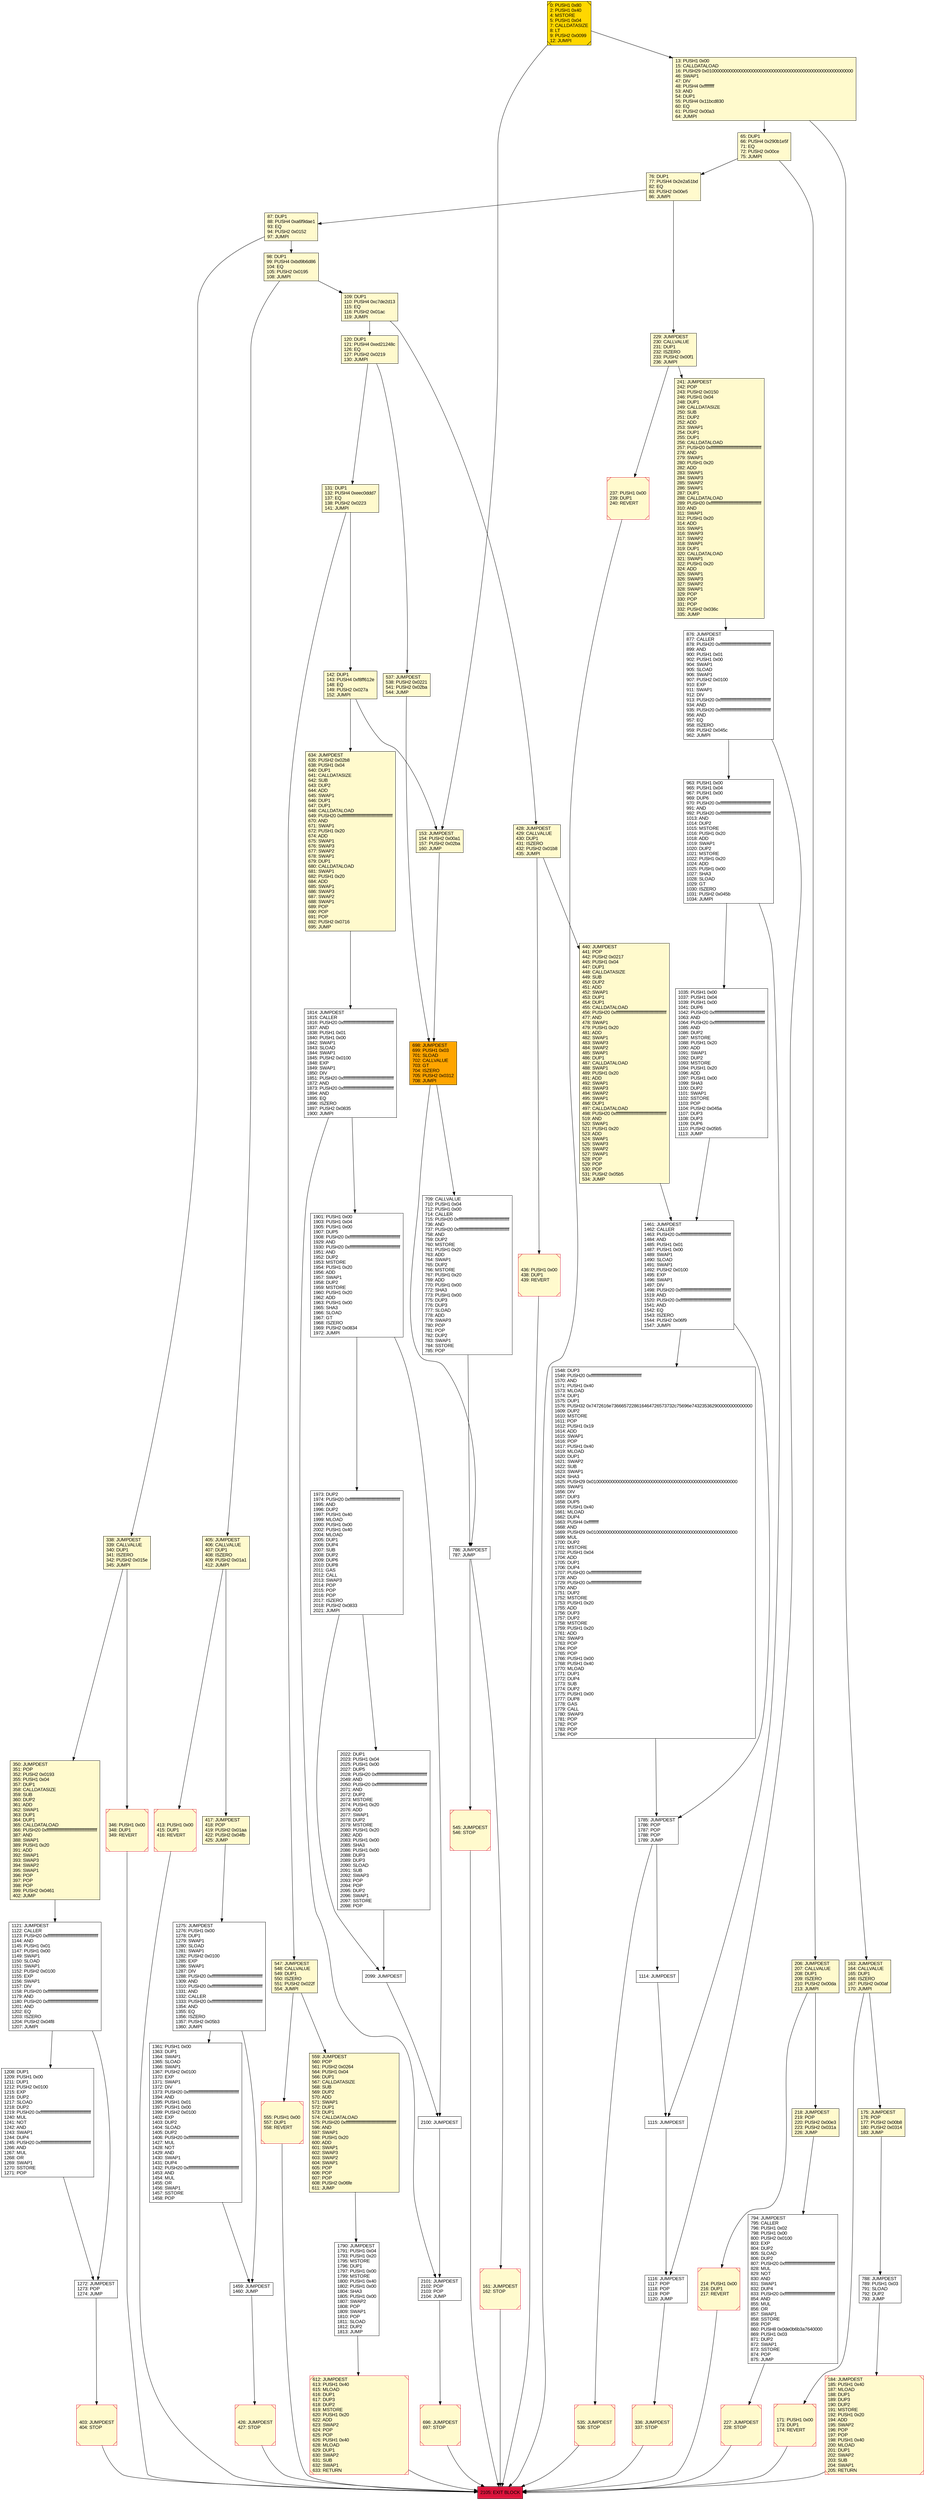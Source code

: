 digraph G {
bgcolor=transparent rankdir=UD;
node [shape=box style=filled color=black fillcolor=white fontname=arial fontcolor=black];
218 [label="218: JUMPDEST\l219: POP\l220: PUSH2 0x00e3\l223: PUSH2 0x031a\l226: JUMP\l" fillcolor=lemonchiffon ];
535 [label="535: JUMPDEST\l536: STOP\l" fillcolor=lemonchiffon shape=Msquare color=crimson ];
1459 [label="1459: JUMPDEST\l1460: JUMP\l" ];
403 [label="403: JUMPDEST\l404: STOP\l" fillcolor=lemonchiffon shape=Msquare color=crimson ];
794 [label="794: JUMPDEST\l795: CALLER\l796: PUSH1 0x02\l798: PUSH1 0x00\l800: PUSH2 0x0100\l803: EXP\l804: DUP2\l805: SLOAD\l806: DUP2\l807: PUSH20 0xffffffffffffffffffffffffffffffffffffffff\l828: MUL\l829: NOT\l830: AND\l831: SWAP1\l832: DUP4\l833: PUSH20 0xffffffffffffffffffffffffffffffffffffffff\l854: AND\l855: MUL\l856: OR\l857: SWAP1\l858: SSTORE\l859: POP\l860: PUSH8 0x0de0b6b3a7640000\l869: PUSH1 0x03\l871: DUP2\l872: SWAP1\l873: SSTORE\l874: POP\l875: JUMP\l" ];
171 [label="171: PUSH1 0x00\l173: DUP1\l174: REVERT\l" fillcolor=lemonchiffon shape=Msquare color=crimson ];
241 [label="241: JUMPDEST\l242: POP\l243: PUSH2 0x0150\l246: PUSH1 0x04\l248: DUP1\l249: CALLDATASIZE\l250: SUB\l251: DUP2\l252: ADD\l253: SWAP1\l254: DUP1\l255: DUP1\l256: CALLDATALOAD\l257: PUSH20 0xffffffffffffffffffffffffffffffffffffffff\l278: AND\l279: SWAP1\l280: PUSH1 0x20\l282: ADD\l283: SWAP1\l284: SWAP3\l285: SWAP2\l286: SWAP1\l287: DUP1\l288: CALLDATALOAD\l289: PUSH20 0xffffffffffffffffffffffffffffffffffffffff\l310: AND\l311: SWAP1\l312: PUSH1 0x20\l314: ADD\l315: SWAP1\l316: SWAP3\l317: SWAP2\l318: SWAP1\l319: DUP1\l320: CALLDATALOAD\l321: SWAP1\l322: PUSH1 0x20\l324: ADD\l325: SWAP1\l326: SWAP3\l327: SWAP2\l328: SWAP1\l329: POP\l330: POP\l331: POP\l332: PUSH2 0x036c\l335: JUMP\l" fillcolor=lemonchiffon ];
555 [label="555: PUSH1 0x00\l557: DUP1\l558: REVERT\l" fillcolor=lemonchiffon shape=Msquare color=crimson ];
184 [label="184: JUMPDEST\l185: PUSH1 0x40\l187: MLOAD\l188: DUP1\l189: DUP3\l190: DUP2\l191: MSTORE\l192: PUSH1 0x20\l194: ADD\l195: SWAP2\l196: POP\l197: POP\l198: PUSH1 0x40\l200: MLOAD\l201: DUP1\l202: SWAP2\l203: SUB\l204: SWAP1\l205: RETURN\l" fillcolor=lemonchiffon shape=Msquare color=crimson ];
2022 [label="2022: DUP1\l2023: PUSH1 0x04\l2025: PUSH1 0x00\l2027: DUP5\l2028: PUSH20 0xffffffffffffffffffffffffffffffffffffffff\l2049: AND\l2050: PUSH20 0xffffffffffffffffffffffffffffffffffffffff\l2071: AND\l2072: DUP2\l2073: MSTORE\l2074: PUSH1 0x20\l2076: ADD\l2077: SWAP1\l2078: DUP2\l2079: MSTORE\l2080: PUSH1 0x20\l2082: ADD\l2083: PUSH1 0x00\l2085: SHA3\l2086: PUSH1 0x00\l2088: DUP3\l2089: DUP3\l2090: SLOAD\l2091: SUB\l2092: SWAP3\l2093: POP\l2094: POP\l2095: DUP2\l2096: SWAP1\l2097: SSTORE\l2098: POP\l" ];
963 [label="963: PUSH1 0x00\l965: PUSH1 0x04\l967: PUSH1 0x00\l969: DUP6\l970: PUSH20 0xffffffffffffffffffffffffffffffffffffffff\l991: AND\l992: PUSH20 0xffffffffffffffffffffffffffffffffffffffff\l1013: AND\l1014: DUP2\l1015: MSTORE\l1016: PUSH1 0x20\l1018: ADD\l1019: SWAP1\l1020: DUP2\l1021: MSTORE\l1022: PUSH1 0x20\l1024: ADD\l1025: PUSH1 0x00\l1027: SHA3\l1028: SLOAD\l1029: GT\l1030: ISZERO\l1031: PUSH2 0x045b\l1034: JUMPI\l" ];
338 [label="338: JUMPDEST\l339: CALLVALUE\l340: DUP1\l341: ISZERO\l342: PUSH2 0x015e\l345: JUMPI\l" fillcolor=lemonchiffon ];
436 [label="436: PUSH1 0x00\l438: DUP1\l439: REVERT\l" fillcolor=lemonchiffon shape=Msquare color=crimson ];
1115 [label="1115: JUMPDEST\l" ];
98 [label="98: DUP1\l99: PUSH4 0xbd9b6d86\l104: EQ\l105: PUSH2 0x0195\l108: JUMPI\l" fillcolor=lemonchiffon ];
1114 [label="1114: JUMPDEST\l" ];
440 [label="440: JUMPDEST\l441: POP\l442: PUSH2 0x0217\l445: PUSH1 0x04\l447: DUP1\l448: CALLDATASIZE\l449: SUB\l450: DUP2\l451: ADD\l452: SWAP1\l453: DUP1\l454: DUP1\l455: CALLDATALOAD\l456: PUSH20 0xffffffffffffffffffffffffffffffffffffffff\l477: AND\l478: SWAP1\l479: PUSH1 0x20\l481: ADD\l482: SWAP1\l483: SWAP3\l484: SWAP2\l485: SWAP1\l486: DUP1\l487: CALLDATALOAD\l488: SWAP1\l489: PUSH1 0x20\l491: ADD\l492: SWAP1\l493: SWAP3\l494: SWAP2\l495: SWAP1\l496: DUP1\l497: CALLDATALOAD\l498: PUSH20 0xffffffffffffffffffffffffffffffffffffffff\l519: AND\l520: SWAP1\l521: PUSH1 0x20\l523: ADD\l524: SWAP1\l525: SWAP3\l526: SWAP2\l527: SWAP1\l528: POP\l529: POP\l530: POP\l531: PUSH2 0x05b5\l534: JUMP\l" fillcolor=lemonchiffon ];
1785 [label="1785: JUMPDEST\l1786: POP\l1787: POP\l1788: POP\l1789: JUMP\l" ];
131 [label="131: DUP1\l132: PUSH4 0xeec0ddd7\l137: EQ\l138: PUSH2 0x0223\l141: JUMPI\l" fillcolor=lemonchiffon ];
1461 [label="1461: JUMPDEST\l1462: CALLER\l1463: PUSH20 0xffffffffffffffffffffffffffffffffffffffff\l1484: AND\l1485: PUSH1 0x01\l1487: PUSH1 0x00\l1489: SWAP1\l1490: SLOAD\l1491: SWAP1\l1492: PUSH2 0x0100\l1495: EXP\l1496: SWAP1\l1497: DIV\l1498: PUSH20 0xffffffffffffffffffffffffffffffffffffffff\l1519: AND\l1520: PUSH20 0xffffffffffffffffffffffffffffffffffffffff\l1541: AND\l1542: EQ\l1543: ISZERO\l1544: PUSH2 0x06f9\l1547: JUMPI\l" ];
559 [label="559: JUMPDEST\l560: POP\l561: PUSH2 0x0264\l564: PUSH1 0x04\l566: DUP1\l567: CALLDATASIZE\l568: SUB\l569: DUP2\l570: ADD\l571: SWAP1\l572: DUP1\l573: DUP1\l574: CALLDATALOAD\l575: PUSH20 0xffffffffffffffffffffffffffffffffffffffff\l596: AND\l597: SWAP1\l598: PUSH1 0x20\l600: ADD\l601: SWAP1\l602: SWAP3\l603: SWAP2\l604: SWAP1\l605: POP\l606: POP\l607: POP\l608: PUSH2 0x06fe\l611: JUMP\l" fillcolor=lemonchiffon ];
1790 [label="1790: JUMPDEST\l1791: PUSH1 0x04\l1793: PUSH1 0x20\l1795: MSTORE\l1796: DUP1\l1797: PUSH1 0x00\l1799: MSTORE\l1800: PUSH1 0x40\l1802: PUSH1 0x00\l1804: SHA3\l1805: PUSH1 0x00\l1807: SWAP2\l1808: POP\l1809: SWAP1\l1810: POP\l1811: SLOAD\l1812: DUP2\l1813: JUMP\l" ];
786 [label="786: JUMPDEST\l787: JUMP\l" ];
1208 [label="1208: DUP1\l1209: PUSH1 0x00\l1211: DUP1\l1212: PUSH2 0x0100\l1215: EXP\l1216: DUP2\l1217: SLOAD\l1218: DUP2\l1219: PUSH20 0xffffffffffffffffffffffffffffffffffffffff\l1240: MUL\l1241: NOT\l1242: AND\l1243: SWAP1\l1244: DUP4\l1245: PUSH20 0xffffffffffffffffffffffffffffffffffffffff\l1266: AND\l1267: MUL\l1268: OR\l1269: SWAP1\l1270: SSTORE\l1271: POP\l" ];
696 [label="696: JUMPDEST\l697: STOP\l" fillcolor=lemonchiffon shape=Msquare color=crimson ];
788 [label="788: JUMPDEST\l789: PUSH1 0x03\l791: SLOAD\l792: DUP2\l793: JUMP\l" ];
161 [label="161: JUMPDEST\l162: STOP\l" fillcolor=lemonchiffon shape=Msquare color=crimson ];
350 [label="350: JUMPDEST\l351: POP\l352: PUSH2 0x0193\l355: PUSH1 0x04\l357: DUP1\l358: CALLDATASIZE\l359: SUB\l360: DUP2\l361: ADD\l362: SWAP1\l363: DUP1\l364: DUP1\l365: CALLDATALOAD\l366: PUSH20 0xffffffffffffffffffffffffffffffffffffffff\l387: AND\l388: SWAP1\l389: PUSH1 0x20\l391: ADD\l392: SWAP1\l393: SWAP3\l394: SWAP2\l395: SWAP1\l396: POP\l397: POP\l398: POP\l399: PUSH2 0x0461\l402: JUMP\l" fillcolor=lemonchiffon ];
545 [label="545: JUMPDEST\l546: STOP\l" fillcolor=lemonchiffon shape=Msquare color=crimson ];
120 [label="120: DUP1\l121: PUSH4 0xed21248c\l126: EQ\l127: PUSH2 0x0219\l130: JUMPI\l" fillcolor=lemonchiffon ];
2105 [label="2105: EXIT BLOCK\l" fillcolor=crimson ];
709 [label="709: CALLVALUE\l710: PUSH1 0x04\l712: PUSH1 0x00\l714: CALLER\l715: PUSH20 0xffffffffffffffffffffffffffffffffffffffff\l736: AND\l737: PUSH20 0xffffffffffffffffffffffffffffffffffffffff\l758: AND\l759: DUP2\l760: MSTORE\l761: PUSH1 0x20\l763: ADD\l764: SWAP1\l765: DUP2\l766: MSTORE\l767: PUSH1 0x20\l769: ADD\l770: PUSH1 0x00\l772: SHA3\l773: PUSH1 0x00\l775: DUP3\l776: DUP3\l777: SLOAD\l778: ADD\l779: SWAP3\l780: POP\l781: POP\l782: DUP2\l783: SWAP1\l784: SSTORE\l785: POP\l" ];
876 [label="876: JUMPDEST\l877: CALLER\l878: PUSH20 0xffffffffffffffffffffffffffffffffffffffff\l899: AND\l900: PUSH1 0x01\l902: PUSH1 0x00\l904: SWAP1\l905: SLOAD\l906: SWAP1\l907: PUSH2 0x0100\l910: EXP\l911: SWAP1\l912: DIV\l913: PUSH20 0xffffffffffffffffffffffffffffffffffffffff\l934: AND\l935: PUSH20 0xffffffffffffffffffffffffffffffffffffffff\l956: AND\l957: EQ\l958: ISZERO\l959: PUSH2 0x045c\l962: JUMPI\l" ];
0 [label="0: PUSH1 0x80\l2: PUSH1 0x40\l4: MSTORE\l5: PUSH1 0x04\l7: CALLDATASIZE\l8: LT\l9: PUSH2 0x0099\l12: JUMPI\l" fillcolor=lemonchiffon shape=Msquare fillcolor=gold ];
413 [label="413: PUSH1 0x00\l415: DUP1\l416: REVERT\l" fillcolor=lemonchiffon shape=Msquare color=crimson ];
1116 [label="1116: JUMPDEST\l1117: POP\l1118: POP\l1119: POP\l1120: JUMP\l" ];
1901 [label="1901: PUSH1 0x00\l1903: PUSH1 0x04\l1905: PUSH1 0x00\l1907: DUP5\l1908: PUSH20 0xffffffffffffffffffffffffffffffffffffffff\l1929: AND\l1930: PUSH20 0xffffffffffffffffffffffffffffffffffffffff\l1951: AND\l1952: DUP2\l1953: MSTORE\l1954: PUSH1 0x20\l1956: ADD\l1957: SWAP1\l1958: DUP2\l1959: MSTORE\l1960: PUSH1 0x20\l1962: ADD\l1963: PUSH1 0x00\l1965: SHA3\l1966: SLOAD\l1967: GT\l1968: ISZERO\l1969: PUSH2 0x0834\l1972: JUMPI\l" ];
426 [label="426: JUMPDEST\l427: STOP\l" fillcolor=lemonchiffon shape=Msquare color=crimson ];
698 [label="698: JUMPDEST\l699: PUSH1 0x03\l701: SLOAD\l702: CALLVALUE\l703: GT\l704: ISZERO\l705: PUSH2 0x0312\l708: JUMPI\l" fillcolor=orange ];
405 [label="405: JUMPDEST\l406: CALLVALUE\l407: DUP1\l408: ISZERO\l409: PUSH2 0x01a1\l412: JUMPI\l" fillcolor=lemonchiffon ];
1814 [label="1814: JUMPDEST\l1815: CALLER\l1816: PUSH20 0xffffffffffffffffffffffffffffffffffffffff\l1837: AND\l1838: PUSH1 0x01\l1840: PUSH1 0x00\l1842: SWAP1\l1843: SLOAD\l1844: SWAP1\l1845: PUSH2 0x0100\l1848: EXP\l1849: SWAP1\l1850: DIV\l1851: PUSH20 0xffffffffffffffffffffffffffffffffffffffff\l1872: AND\l1873: PUSH20 0xffffffffffffffffffffffffffffffffffffffff\l1894: AND\l1895: EQ\l1896: ISZERO\l1897: PUSH2 0x0835\l1900: JUMPI\l" ];
336 [label="336: JUMPDEST\l337: STOP\l" fillcolor=lemonchiffon shape=Msquare color=crimson ];
13 [label="13: PUSH1 0x00\l15: CALLDATALOAD\l16: PUSH29 0x0100000000000000000000000000000000000000000000000000000000\l46: SWAP1\l47: DIV\l48: PUSH4 0xffffffff\l53: AND\l54: DUP1\l55: PUSH4 0x11bcd830\l60: EQ\l61: PUSH2 0x00a3\l64: JUMPI\l" fillcolor=lemonchiffon ];
175 [label="175: JUMPDEST\l176: POP\l177: PUSH2 0x00b8\l180: PUSH2 0x0314\l183: JUMP\l" fillcolor=lemonchiffon ];
417 [label="417: JUMPDEST\l418: POP\l419: PUSH2 0x01aa\l422: PUSH2 0x04fb\l425: JUMP\l" fillcolor=lemonchiffon ];
1275 [label="1275: JUMPDEST\l1276: PUSH1 0x00\l1278: DUP1\l1279: SWAP1\l1280: SLOAD\l1281: SWAP1\l1282: PUSH2 0x0100\l1285: EXP\l1286: SWAP1\l1287: DIV\l1288: PUSH20 0xffffffffffffffffffffffffffffffffffffffff\l1309: AND\l1310: PUSH20 0xffffffffffffffffffffffffffffffffffffffff\l1331: AND\l1332: CALLER\l1333: PUSH20 0xffffffffffffffffffffffffffffffffffffffff\l1354: AND\l1355: EQ\l1356: ISZERO\l1357: PUSH2 0x05b3\l1360: JUMPI\l" ];
237 [label="237: PUSH1 0x00\l239: DUP1\l240: REVERT\l" fillcolor=lemonchiffon shape=Msquare color=crimson ];
65 [label="65: DUP1\l66: PUSH4 0x290b1e5f\l71: EQ\l72: PUSH2 0x00ce\l75: JUMPI\l" fillcolor=lemonchiffon ];
229 [label="229: JUMPDEST\l230: CALLVALUE\l231: DUP1\l232: ISZERO\l233: PUSH2 0x00f1\l236: JUMPI\l" fillcolor=lemonchiffon ];
76 [label="76: DUP1\l77: PUSH4 0x2e2a51bd\l82: EQ\l83: PUSH2 0x00e5\l86: JUMPI\l" fillcolor=lemonchiffon ];
612 [label="612: JUMPDEST\l613: PUSH1 0x40\l615: MLOAD\l616: DUP1\l617: DUP3\l618: DUP2\l619: MSTORE\l620: PUSH1 0x20\l622: ADD\l623: SWAP2\l624: POP\l625: POP\l626: PUSH1 0x40\l628: MLOAD\l629: DUP1\l630: SWAP2\l631: SUB\l632: SWAP1\l633: RETURN\l" fillcolor=lemonchiffon shape=Msquare color=crimson ];
153 [label="153: JUMPDEST\l154: PUSH2 0x00a1\l157: PUSH2 0x02ba\l160: JUMP\l" fillcolor=lemonchiffon ];
1973 [label="1973: DUP2\l1974: PUSH20 0xffffffffffffffffffffffffffffffffffffffff\l1995: AND\l1996: DUP2\l1997: PUSH1 0x40\l1999: MLOAD\l2000: PUSH1 0x00\l2002: PUSH1 0x40\l2004: MLOAD\l2005: DUP1\l2006: DUP4\l2007: SUB\l2008: DUP2\l2009: DUP6\l2010: DUP8\l2011: GAS\l2012: CALL\l2013: SWAP3\l2014: POP\l2015: POP\l2016: POP\l2017: ISZERO\l2018: PUSH2 0x0833\l2021: JUMPI\l" ];
109 [label="109: DUP1\l110: PUSH4 0xc7de2d13\l115: EQ\l116: PUSH2 0x01ac\l119: JUMPI\l" fillcolor=lemonchiffon ];
428 [label="428: JUMPDEST\l429: CALLVALUE\l430: DUP1\l431: ISZERO\l432: PUSH2 0x01b8\l435: JUMPI\l" fillcolor=lemonchiffon ];
537 [label="537: JUMPDEST\l538: PUSH2 0x0221\l541: PUSH2 0x02ba\l544: JUMP\l" fillcolor=lemonchiffon ];
1035 [label="1035: PUSH1 0x00\l1037: PUSH1 0x04\l1039: PUSH1 0x00\l1041: DUP6\l1042: PUSH20 0xffffffffffffffffffffffffffffffffffffffff\l1063: AND\l1064: PUSH20 0xffffffffffffffffffffffffffffffffffffffff\l1085: AND\l1086: DUP2\l1087: MSTORE\l1088: PUSH1 0x20\l1090: ADD\l1091: SWAP1\l1092: DUP2\l1093: MSTORE\l1094: PUSH1 0x20\l1096: ADD\l1097: PUSH1 0x00\l1099: SHA3\l1100: DUP2\l1101: SWAP1\l1102: SSTORE\l1103: POP\l1104: PUSH2 0x045a\l1107: DUP3\l1108: DUP3\l1109: DUP6\l1110: PUSH2 0x05b5\l1113: JUMP\l" ];
1272 [label="1272: JUMPDEST\l1273: POP\l1274: JUMP\l" ];
87 [label="87: DUP1\l88: PUSH4 0xa6f9dae1\l93: EQ\l94: PUSH2 0x0152\l97: JUMPI\l" fillcolor=lemonchiffon ];
142 [label="142: DUP1\l143: PUSH4 0xf8ff612e\l148: EQ\l149: PUSH2 0x027a\l152: JUMPI\l" fillcolor=lemonchiffon ];
206 [label="206: JUMPDEST\l207: CALLVALUE\l208: DUP1\l209: ISZERO\l210: PUSH2 0x00da\l213: JUMPI\l" fillcolor=lemonchiffon ];
1121 [label="1121: JUMPDEST\l1122: CALLER\l1123: PUSH20 0xffffffffffffffffffffffffffffffffffffffff\l1144: AND\l1145: PUSH1 0x01\l1147: PUSH1 0x00\l1149: SWAP1\l1150: SLOAD\l1151: SWAP1\l1152: PUSH2 0x0100\l1155: EXP\l1156: SWAP1\l1157: DIV\l1158: PUSH20 0xffffffffffffffffffffffffffffffffffffffff\l1179: AND\l1180: PUSH20 0xffffffffffffffffffffffffffffffffffffffff\l1201: AND\l1202: EQ\l1203: ISZERO\l1204: PUSH2 0x04f8\l1207: JUMPI\l" ];
634 [label="634: JUMPDEST\l635: PUSH2 0x02b8\l638: PUSH1 0x04\l640: DUP1\l641: CALLDATASIZE\l642: SUB\l643: DUP2\l644: ADD\l645: SWAP1\l646: DUP1\l647: DUP1\l648: CALLDATALOAD\l649: PUSH20 0xffffffffffffffffffffffffffffffffffffffff\l670: AND\l671: SWAP1\l672: PUSH1 0x20\l674: ADD\l675: SWAP1\l676: SWAP3\l677: SWAP2\l678: SWAP1\l679: DUP1\l680: CALLDATALOAD\l681: SWAP1\l682: PUSH1 0x20\l684: ADD\l685: SWAP1\l686: SWAP3\l687: SWAP2\l688: SWAP1\l689: POP\l690: POP\l691: POP\l692: PUSH2 0x0716\l695: JUMP\l" fillcolor=lemonchiffon ];
1361 [label="1361: PUSH1 0x00\l1363: DUP1\l1364: SWAP1\l1365: SLOAD\l1366: SWAP1\l1367: PUSH2 0x0100\l1370: EXP\l1371: SWAP1\l1372: DIV\l1373: PUSH20 0xffffffffffffffffffffffffffffffffffffffff\l1394: AND\l1395: PUSH1 0x01\l1397: PUSH1 0x00\l1399: PUSH2 0x0100\l1402: EXP\l1403: DUP2\l1404: SLOAD\l1405: DUP2\l1406: PUSH20 0xffffffffffffffffffffffffffffffffffffffff\l1427: MUL\l1428: NOT\l1429: AND\l1430: SWAP1\l1431: DUP4\l1432: PUSH20 0xffffffffffffffffffffffffffffffffffffffff\l1453: AND\l1454: MUL\l1455: OR\l1456: SWAP1\l1457: SSTORE\l1458: POP\l" ];
163 [label="163: JUMPDEST\l164: CALLVALUE\l165: DUP1\l166: ISZERO\l167: PUSH2 0x00af\l170: JUMPI\l" fillcolor=lemonchiffon ];
1548 [label="1548: DUP3\l1549: PUSH20 0xffffffffffffffffffffffffffffffffffffffff\l1570: AND\l1571: PUSH1 0x40\l1573: MLOAD\l1574: DUP1\l1575: DUP1\l1576: PUSH32 0x7472616e7366657228616464726573732c75696e743235362900000000000000\l1609: DUP2\l1610: MSTORE\l1611: POP\l1612: PUSH1 0x19\l1614: ADD\l1615: SWAP1\l1616: POP\l1617: PUSH1 0x40\l1619: MLOAD\l1620: DUP1\l1621: SWAP2\l1622: SUB\l1623: SWAP1\l1624: SHA3\l1625: PUSH29 0x0100000000000000000000000000000000000000000000000000000000\l1655: SWAP1\l1656: DIV\l1657: DUP3\l1658: DUP5\l1659: PUSH1 0x40\l1661: MLOAD\l1662: DUP4\l1663: PUSH4 0xffffffff\l1668: AND\l1669: PUSH29 0x0100000000000000000000000000000000000000000000000000000000\l1699: MUL\l1700: DUP2\l1701: MSTORE\l1702: PUSH1 0x04\l1704: ADD\l1705: DUP1\l1706: DUP4\l1707: PUSH20 0xffffffffffffffffffffffffffffffffffffffff\l1728: AND\l1729: PUSH20 0xffffffffffffffffffffffffffffffffffffffff\l1750: AND\l1751: DUP2\l1752: MSTORE\l1753: PUSH1 0x20\l1755: ADD\l1756: DUP3\l1757: DUP2\l1758: MSTORE\l1759: PUSH1 0x20\l1761: ADD\l1762: SWAP3\l1763: POP\l1764: POP\l1765: POP\l1766: PUSH1 0x00\l1768: PUSH1 0x40\l1770: MLOAD\l1771: DUP1\l1772: DUP4\l1773: SUB\l1774: DUP2\l1775: PUSH1 0x00\l1777: DUP8\l1778: GAS\l1779: CALL\l1780: SWAP3\l1781: POP\l1782: POP\l1783: POP\l1784: POP\l" ];
214 [label="214: PUSH1 0x00\l216: DUP1\l217: REVERT\l" fillcolor=lemonchiffon shape=Msquare color=crimson ];
227 [label="227: JUMPDEST\l228: STOP\l" fillcolor=lemonchiffon shape=Msquare color=crimson ];
547 [label="547: JUMPDEST\l548: CALLVALUE\l549: DUP1\l550: ISZERO\l551: PUSH2 0x022f\l554: JUMPI\l" fillcolor=lemonchiffon ];
2100 [label="2100: JUMPDEST\l" ];
346 [label="346: PUSH1 0x00\l348: DUP1\l349: REVERT\l" fillcolor=lemonchiffon shape=Msquare color=crimson ];
2101 [label="2101: JUMPDEST\l2102: POP\l2103: POP\l2104: JUMP\l" ];
2099 [label="2099: JUMPDEST\l" ];
417 -> 1275;
1114 -> 1115;
1461 -> 1785;
413 -> 2105;
426 -> 2105;
876 -> 1116;
2099 -> 2100;
405 -> 417;
13 -> 65;
161 -> 2105;
786 -> 161;
696 -> 2105;
229 -> 237;
963 -> 1115;
65 -> 76;
537 -> 698;
120 -> 131;
65 -> 206;
338 -> 350;
1973 -> 2099;
1275 -> 1361;
13 -> 163;
163 -> 175;
1115 -> 1116;
436 -> 2105;
184 -> 2105;
171 -> 2105;
876 -> 963;
142 -> 153;
403 -> 2105;
428 -> 440;
1901 -> 2100;
98 -> 109;
1121 -> 1208;
214 -> 2105;
227 -> 2105;
963 -> 1035;
2101 -> 696;
98 -> 405;
1973 -> 2022;
547 -> 559;
350 -> 1121;
229 -> 241;
131 -> 547;
0 -> 153;
698 -> 786;
1901 -> 1973;
206 -> 218;
87 -> 98;
2022 -> 2099;
547 -> 555;
175 -> 788;
87 -> 338;
237 -> 2105;
1461 -> 1548;
1548 -> 1785;
1116 -> 336;
0 -> 13;
131 -> 142;
794 -> 227;
1814 -> 1901;
405 -> 413;
76 -> 229;
440 -> 1461;
109 -> 428;
559 -> 1790;
2100 -> 2101;
218 -> 794;
545 -> 2105;
142 -> 634;
1785 -> 1114;
786 -> 545;
153 -> 698;
1785 -> 535;
709 -> 786;
206 -> 214;
634 -> 1814;
241 -> 876;
76 -> 87;
555 -> 2105;
1121 -> 1272;
788 -> 184;
535 -> 2105;
1459 -> 426;
1814 -> 2101;
346 -> 2105;
1035 -> 1461;
428 -> 436;
1275 -> 1459;
1272 -> 403;
109 -> 120;
163 -> 171;
120 -> 537;
1361 -> 1459;
338 -> 346;
612 -> 2105;
1790 -> 612;
698 -> 709;
1208 -> 1272;
336 -> 2105;
}